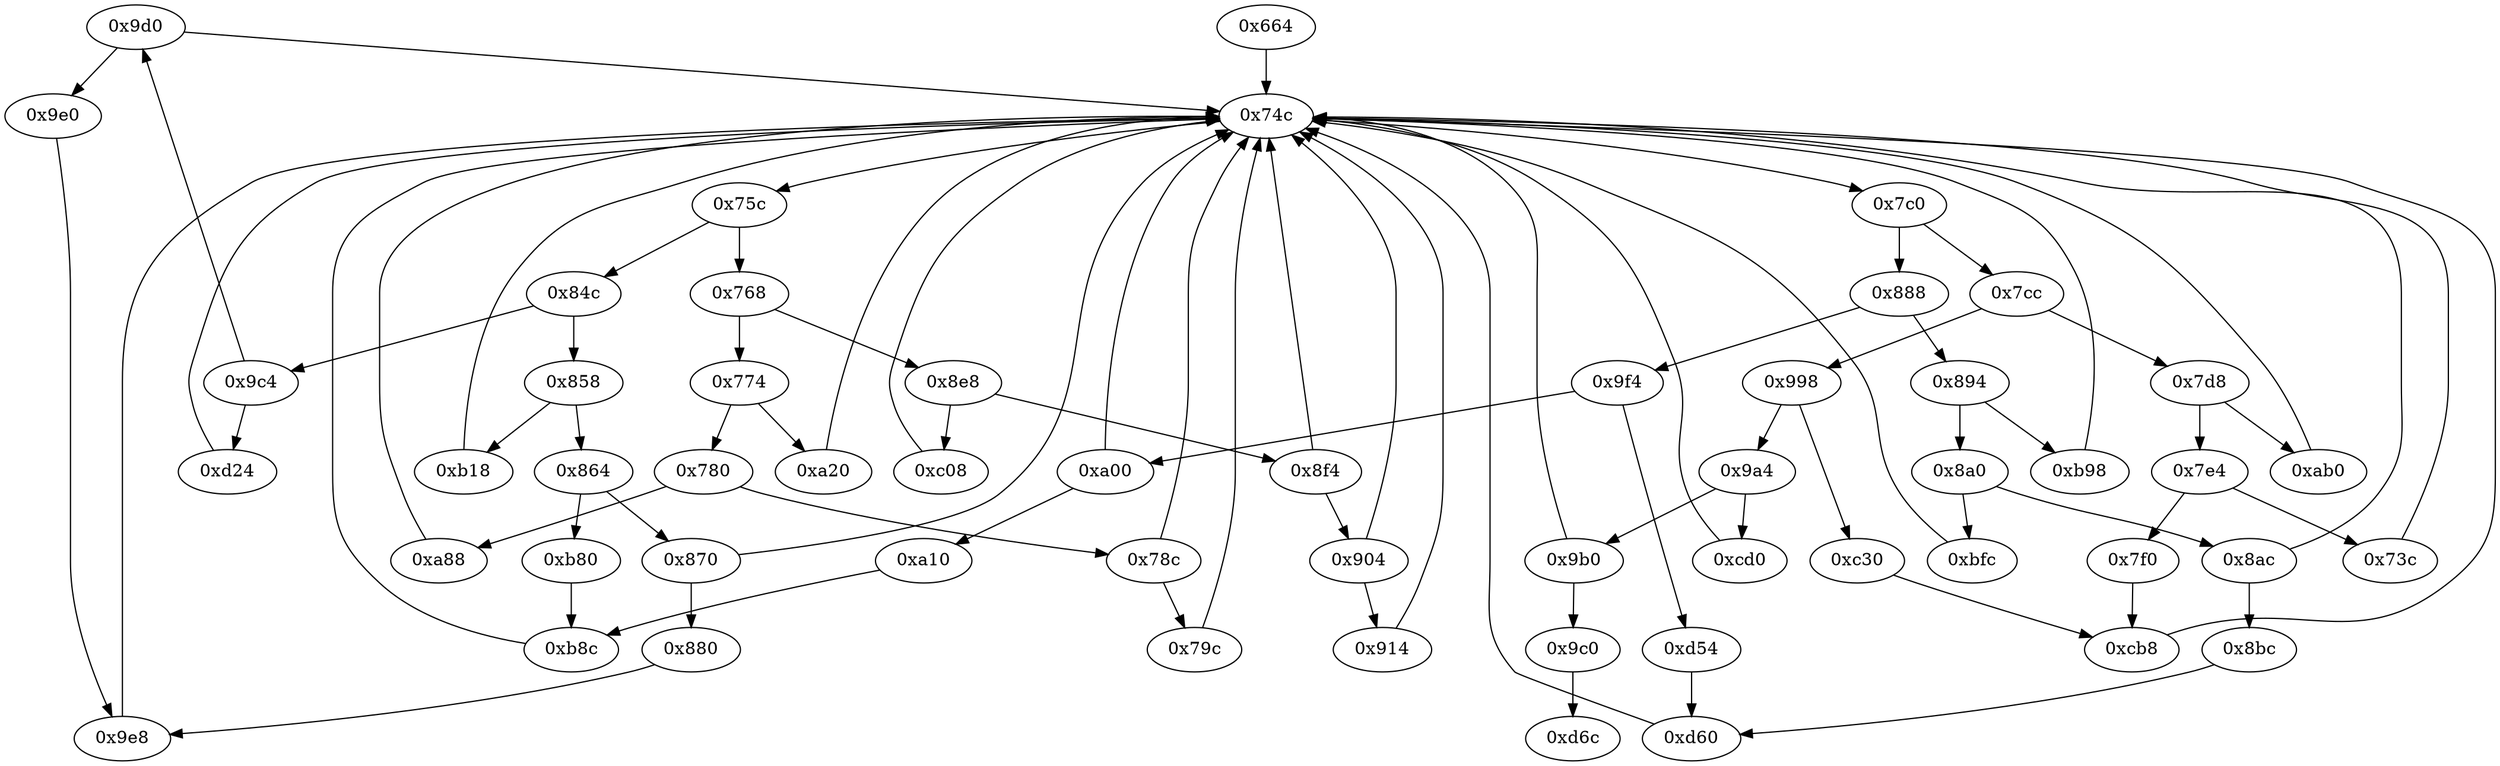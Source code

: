 strict digraph "" {
	"0x9d0"	 [opcode="[u'ldr', u'cmp', u'mov', u'b']"];
	"0x74c"	 [opcode="[u'mov', u'ldr', u'cmp', u'b']"];
	"0x9d0" -> "0x74c";
	"0x9e0"	 [opcode="[u'ldr', u'mov']"];
	"0x9d0" -> "0x9e0";
	"0x8bc"	 [opcode="[u'ldr', u'str', u'ldr', u'ldr', u'ldr', u'ldrb', u'str', u'mov', u'str', u'ldr', u'b']"];
	"0xd60"	 [opcode="[u'ldr', u'str', u'b']"];
	"0x8bc" -> "0xd60";
	"0x8f4"	 [opcode="[u'ldr', u'cmp', u'mov', u'b']"];
	"0x904"	 [opcode="[u'ldr', u'cmp', u'mov', u'b']"];
	"0x8f4" -> "0x904";
	"0x8f4" -> "0x74c";
	"0xa00"	 [opcode="[u'ldr', u'cmp', u'mov', u'b']"];
	"0xa00" -> "0x74c";
	"0xa10"	 [opcode="[u'ldrb', u'ldr', u'ldr', u'b']"];
	"0xa00" -> "0xa10";
	"0x8ac"	 [opcode="[u'ldr', u'cmp', u'mov', u'b']"];
	"0x8ac" -> "0x8bc";
	"0x8ac" -> "0x74c";
	"0x780"	 [opcode="[u'ldr', u'cmp', u'b']"];
	"0xa88"	 [opcode="[u'ldr', u'str', u'ldr', u'str', u'ldr', u'ldr', u'ldr', u'cmp', u'mov', u'b']"];
	"0x780" -> "0xa88";
	"0x78c"	 [opcode="[u'ldr', u'cmp', u'mov', u'b']"];
	"0x780" -> "0x78c";
	"0xab0"	 [opcode="[u'ldr', u'ldr', u'ldr', u'ldr', u'ldr', u'add', u'sub', u'sub', u'mul', u'mov', u'mvn', u'ldr', u'orr', u'cmn', u'mov', u'ldr', \
u'cmp', u'mov', u'mov', u'mov', u'cmn', u'mov', u'mov', u'teq', u'mov', u'b']"];
	"0xab0" -> "0x74c";
	"0xd54"	 [opcode="[u'ldr', u'str', u'ldr']"];
	"0xd54" -> "0xd60";
	"0x864"	 [opcode="[u'ldr', u'cmp', u'b']"];
	"0xb80"	 [opcode="[u'ldrb', u'ldr', u'ldr']"];
	"0x864" -> "0xb80";
	"0x870"	 [opcode="[u'ldr', u'cmp', u'mov', u'b']"];
	"0x864" -> "0x870";
	"0x888"	 [opcode="[u'ldr', u'cmp', u'b']"];
	"0x9f4"	 [opcode="[u'ldr', u'cmp', u'b']"];
	"0x888" -> "0x9f4";
	"0x894"	 [opcode="[u'ldr', u'cmp', u'b']"];
	"0x888" -> "0x894";
	"0x9b0"	 [opcode="[u'ldr', u'cmp', u'mov', u'b']"];
	"0x9b0" -> "0x74c";
	"0x9c0"	 [opcode="[u'b']"];
	"0x9b0" -> "0x9c0";
	"0xb8c"	 [opcode="[u'cmp', u'mov', u'b']"];
	"0xb80" -> "0xb8c";
	"0x79c"	 [opcode="[u'ldr', u'ldr', u'ldr', u'ldr', u'bl', u'ldr', u'ldr', u'sub', u'b']"];
	"0x79c" -> "0x74c";
	"0x880"	 [opcode="[u'mov', u'b']"];
	"0x9e8"	 [opcode="[u'ldr', u'str', u'b']"];
	"0x880" -> "0x9e8";
	"0x9f4" -> "0xa00";
	"0x9f4" -> "0xd54";
	"0x7c0"	 [opcode="[u'ldr', u'cmp', u'b']"];
	"0x7c0" -> "0x888";
	"0x7cc"	 [opcode="[u'ldr', u'cmp', u'b']"];
	"0x7c0" -> "0x7cc";
	"0xa88" -> "0x74c";
	"0x904" -> "0x74c";
	"0x914"	 [opcode="[u'sub', u'mov', u'ldr', u'str', u'mov', u'cmp', u'ldr', u'mov', u'strb', u'ldr', u'ldr', u'ldr', u'sub', u'sub', u'add', u'mul', \
u'mvn', u'ldr', u'ldr', u'orr', u'mov', u'cmn', u'mov', u'cmp', u'mov', u'mov', u'mov', u'cmn', u'mov', u'mov', u'teq', u'mov', \
u'b']"];
	"0x904" -> "0x914";
	"0x7e4"	 [opcode="[u'ldr', u'cmp', u'b']"];
	"0x7f0"	 [opcode="[u'ldr', u'ldr', u'mov', u'cmp', u'mov', u'ldr', u'mov', u'strb', u'ldr', u'sub', u'mul', u'ldr', u'mvn', u'mov', u'orr', u'ldr', \
u'cmp', u'mov', u'cmn', u'mov', u'teq', u'ldr', u'b']"];
	"0x7e4" -> "0x7f0";
	"0x73c"	 [opcode="[u'ldr', u'cmp', u'mov', u'mov']"];
	"0x7e4" -> "0x73c";
	"0x74c" -> "0x7c0";
	"0x75c"	 [opcode="[u'ldr', u'cmp', u'b']"];
	"0x74c" -> "0x75c";
	"0xa20"	 [opcode="[u'ldr', u'str', u'mov', u'ldr', u'ldr', u'sub', u'sub', u'add', u'mul', u'mov', u'eor', u'and', u'ldr', u'mov', u'ldr', u'cmp', \
u'mov', u'teq', u'ldr', u'mov', u'cmp', u'mov', u'mov', u'cmp', u'mov', u'b']"];
	"0xa20" -> "0x74c";
	"0x774"	 [opcode="[u'ldr', u'cmp', u'b']"];
	"0x774" -> "0x780";
	"0x774" -> "0xa20";
	"0xb18"	 [opcode="[u'ldr', u'ldr', u'mov', u'str', u'ldr', u'ldr', u'rsb', u'ldr', u'mvn', u'mul', u'mov', u'mvn', u'cmp', u'orr', u'mov', u'cmn', \
u'mov', u'teq', u'mov', u'mov', u'cmn', u'mov', u'mov', u'cmp', u'mov', u'b']"];
	"0xb18" -> "0x74c";
	"0xd24"	 [opcode="[u'ldrb', u'ldrb', u'eor', u'tst', u'mov', u'mov', u'cmp', u'mov', u'mov', u'cmp', u'mov', u'b']"];
	"0xd24" -> "0x74c";
	"0xb8c" -> "0x74c";
	"0x9e0" -> "0x9e8";
	"0x998"	 [opcode="[u'ldr', u'cmp', u'b']"];
	"0x7cc" -> "0x998";
	"0x7d8"	 [opcode="[u'ldr', u'cmp', u'b']"];
	"0x7cc" -> "0x7d8";
	"0xd6c"	 [opcode="[u'ldr', u'ldr', u'ldr', u'ldr', u'ldr', u'sub', u'sub', u'pop']"];
	"0x9e8" -> "0x74c";
	"0x870" -> "0x880";
	"0x870" -> "0x74c";
	"0x9c4"	 [opcode="[u'ldr', u'cmp', u'b']"];
	"0x9c4" -> "0x9d0";
	"0x9c4" -> "0xd24";
	"0x8e8"	 [opcode="[u'ldr', u'cmp', u'b']"];
	"0x8e8" -> "0x8f4";
	"0xc08"	 [opcode="[u'ldr', u'ldr', u'bl', u'ldr', u'ldr', u'add', u'sub', u'sub', u'ldr', u'b']"];
	"0x8e8" -> "0xc08";
	"0x9a4"	 [opcode="[u'ldr', u'cmp', u'b']"];
	"0x998" -> "0x9a4";
	"0xc30"	 [opcode="[u'ldr', u'ldr', u'add', u'str', u'add', u'bic', u'sub', u'ldr', u'ldr', u'str', u'ldr', u'mov', u'ldr', u'ldr', u'add', u'asr', \
u'str', u'ldr', u'ldr', u'ldr', u'add', u'cmp', u'sub', u'mov', u'sub', u'mul', u'mvn', u'mov', u'orr', u'ldr', u'cmn', u'mov', \
u'teq', u'ldr']"];
	"0x998" -> "0xc30";
	"0xcb8"	 [opcode="[u'mov', u'cmn', u'mov', u'cmp', u'mov', u'b']"];
	"0x7f0" -> "0xcb8";
	"0x9c0" -> "0xd6c";
	"0x8a0"	 [opcode="[u'ldr', u'cmp', u'b']"];
	"0x8a0" -> "0x8ac";
	"0xbfc"	 [opcode="[u'ldr', u'mov', u'b']"];
	"0x8a0" -> "0xbfc";
	"0x9a4" -> "0x9b0";
	"0xcd0"	 [opcode="[u'ldr', u'ldr', u'ldr', u'ldr', u'add', u'bic', u'sub', u'ldr', u'ldr', u'ldr', u'ldr', u'ldr', u'ldr', u'ldr', u'ldr', u'ldr', \
u'str', u'ldr', u'ldr', u'ldr', u'b']"];
	"0x9a4" -> "0xcd0";
	"0xb98"	 [opcode="[u'ldr', u'ldr', u'ldr', u'ldr', u'sub', u'sub', u'add', u'mul', u'mov', u'mvn', u'ldr', u'ldr', u'orr', u'cmn', u'mov', u'cmp', \
u'mov', u'mov', u'mov', u'cmn', u'mov', u'mov', u'teq', u'mov', u'b']"];
	"0xb98" -> "0x74c";
	"0x78c" -> "0x79c";
	"0x78c" -> "0x74c";
	"0x894" -> "0x8a0";
	"0x894" -> "0xb98";
	"0xa10" -> "0xb8c";
	"0xbfc" -> "0x74c";
	"0xc08" -> "0x74c";
	"0x858"	 [opcode="[u'ldr', u'cmp', u'b']"];
	"0x858" -> "0x864";
	"0x858" -> "0xb18";
	"0xcb8" -> "0x74c";
	"0x664"	 [opcode="[u'push', u'add', u'sub', u'str', u'ldr', u'str', u'mvn', u'ldr', u'ldr', u'str', u'ldr', u'ldr', u'rsb', u'mvn', u'mul', u'mov', \
u'eor', u'tst', u'ldr', u'mov', u'mov', u'strb', u'ldr', u'cmp', u'mov', u'strb', u'ldr', u'ldr', u'str', u'ldr', u'str', u'ldr', \
u'ldr', u'ldr', u'str', u'ldr', u'ldr', u'ldr', u'ldr', u'str', u'ldr', u'str', u'ldr', u'str', u'ldr', u'add', u'str', u'ldr', \
u'add', u'str', u'str', u'str', u'str', u'b']"];
	"0x664" -> "0x74c";
	"0x7d8" -> "0xab0";
	"0x7d8" -> "0x7e4";
	"0x914" -> "0x74c";
	"0xcd0" -> "0x74c";
	"0x768"	 [opcode="[u'ldr', u'cmp', u'b']"];
	"0x768" -> "0x774";
	"0x768" -> "0x8e8";
	"0x75c" -> "0x768";
	"0x84c"	 [opcode="[u'ldr', u'cmp', u'b']"];
	"0x75c" -> "0x84c";
	"0xd60" -> "0x74c";
	"0xc30" -> "0xcb8";
	"0x84c" -> "0x9c4";
	"0x84c" -> "0x858";
	"0x73c" -> "0x74c";
}

